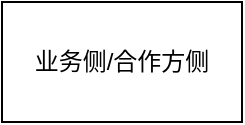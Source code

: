 <mxfile version="21.1.5" type="github">
  <diagram name="第 1 页" id="tJ2cZZhzwSiRv1uxZi0t">
    <mxGraphModel dx="1461" dy="743" grid="1" gridSize="10" guides="1" tooltips="1" connect="1" arrows="1" fold="1" page="1" pageScale="1" pageWidth="827" pageHeight="1169" math="0" shadow="0">
      <root>
        <mxCell id="0" />
        <mxCell id="1" parent="0" />
        <mxCell id="OzVoqJx9kRrpjT8EmI1z-1" value="业务侧/合作方侧" style="rounded=0;whiteSpace=wrap;html=1;" vertex="1" parent="1">
          <mxGeometry x="60" y="290" width="120" height="60" as="geometry" />
        </mxCell>
      </root>
    </mxGraphModel>
  </diagram>
</mxfile>
